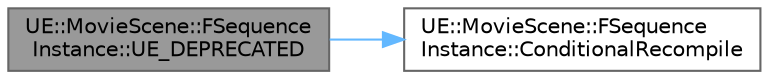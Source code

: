 digraph "UE::MovieScene::FSequenceInstance::UE_DEPRECATED"
{
 // INTERACTIVE_SVG=YES
 // LATEX_PDF_SIZE
  bgcolor="transparent";
  edge [fontname=Helvetica,fontsize=10,labelfontname=Helvetica,labelfontsize=10];
  node [fontname=Helvetica,fontsize=10,shape=box,height=0.2,width=0.4];
  rankdir="LR";
  Node1 [id="Node000001",label="UE::MovieScene::FSequence\lInstance::UE_DEPRECATED",height=0.2,width=0.4,color="gray40", fillcolor="grey60", style="filled", fontcolor="black",tooltip=" "];
  Node1 -> Node2 [id="edge1_Node000001_Node000002",color="steelblue1",style="solid",tooltip=" "];
  Node2 [id="Node000002",label="UE::MovieScene::FSequence\lInstance::ConditionalRecompile",height=0.2,width=0.4,color="grey40", fillcolor="white", style="filled",URL="$df/d22/structUE_1_1MovieScene_1_1FSequenceInstance.html#ac25104ce21c0a912f3698ecd1624d0d0",tooltip="Conditionally recompile this sequence if it needs to be."];
}
